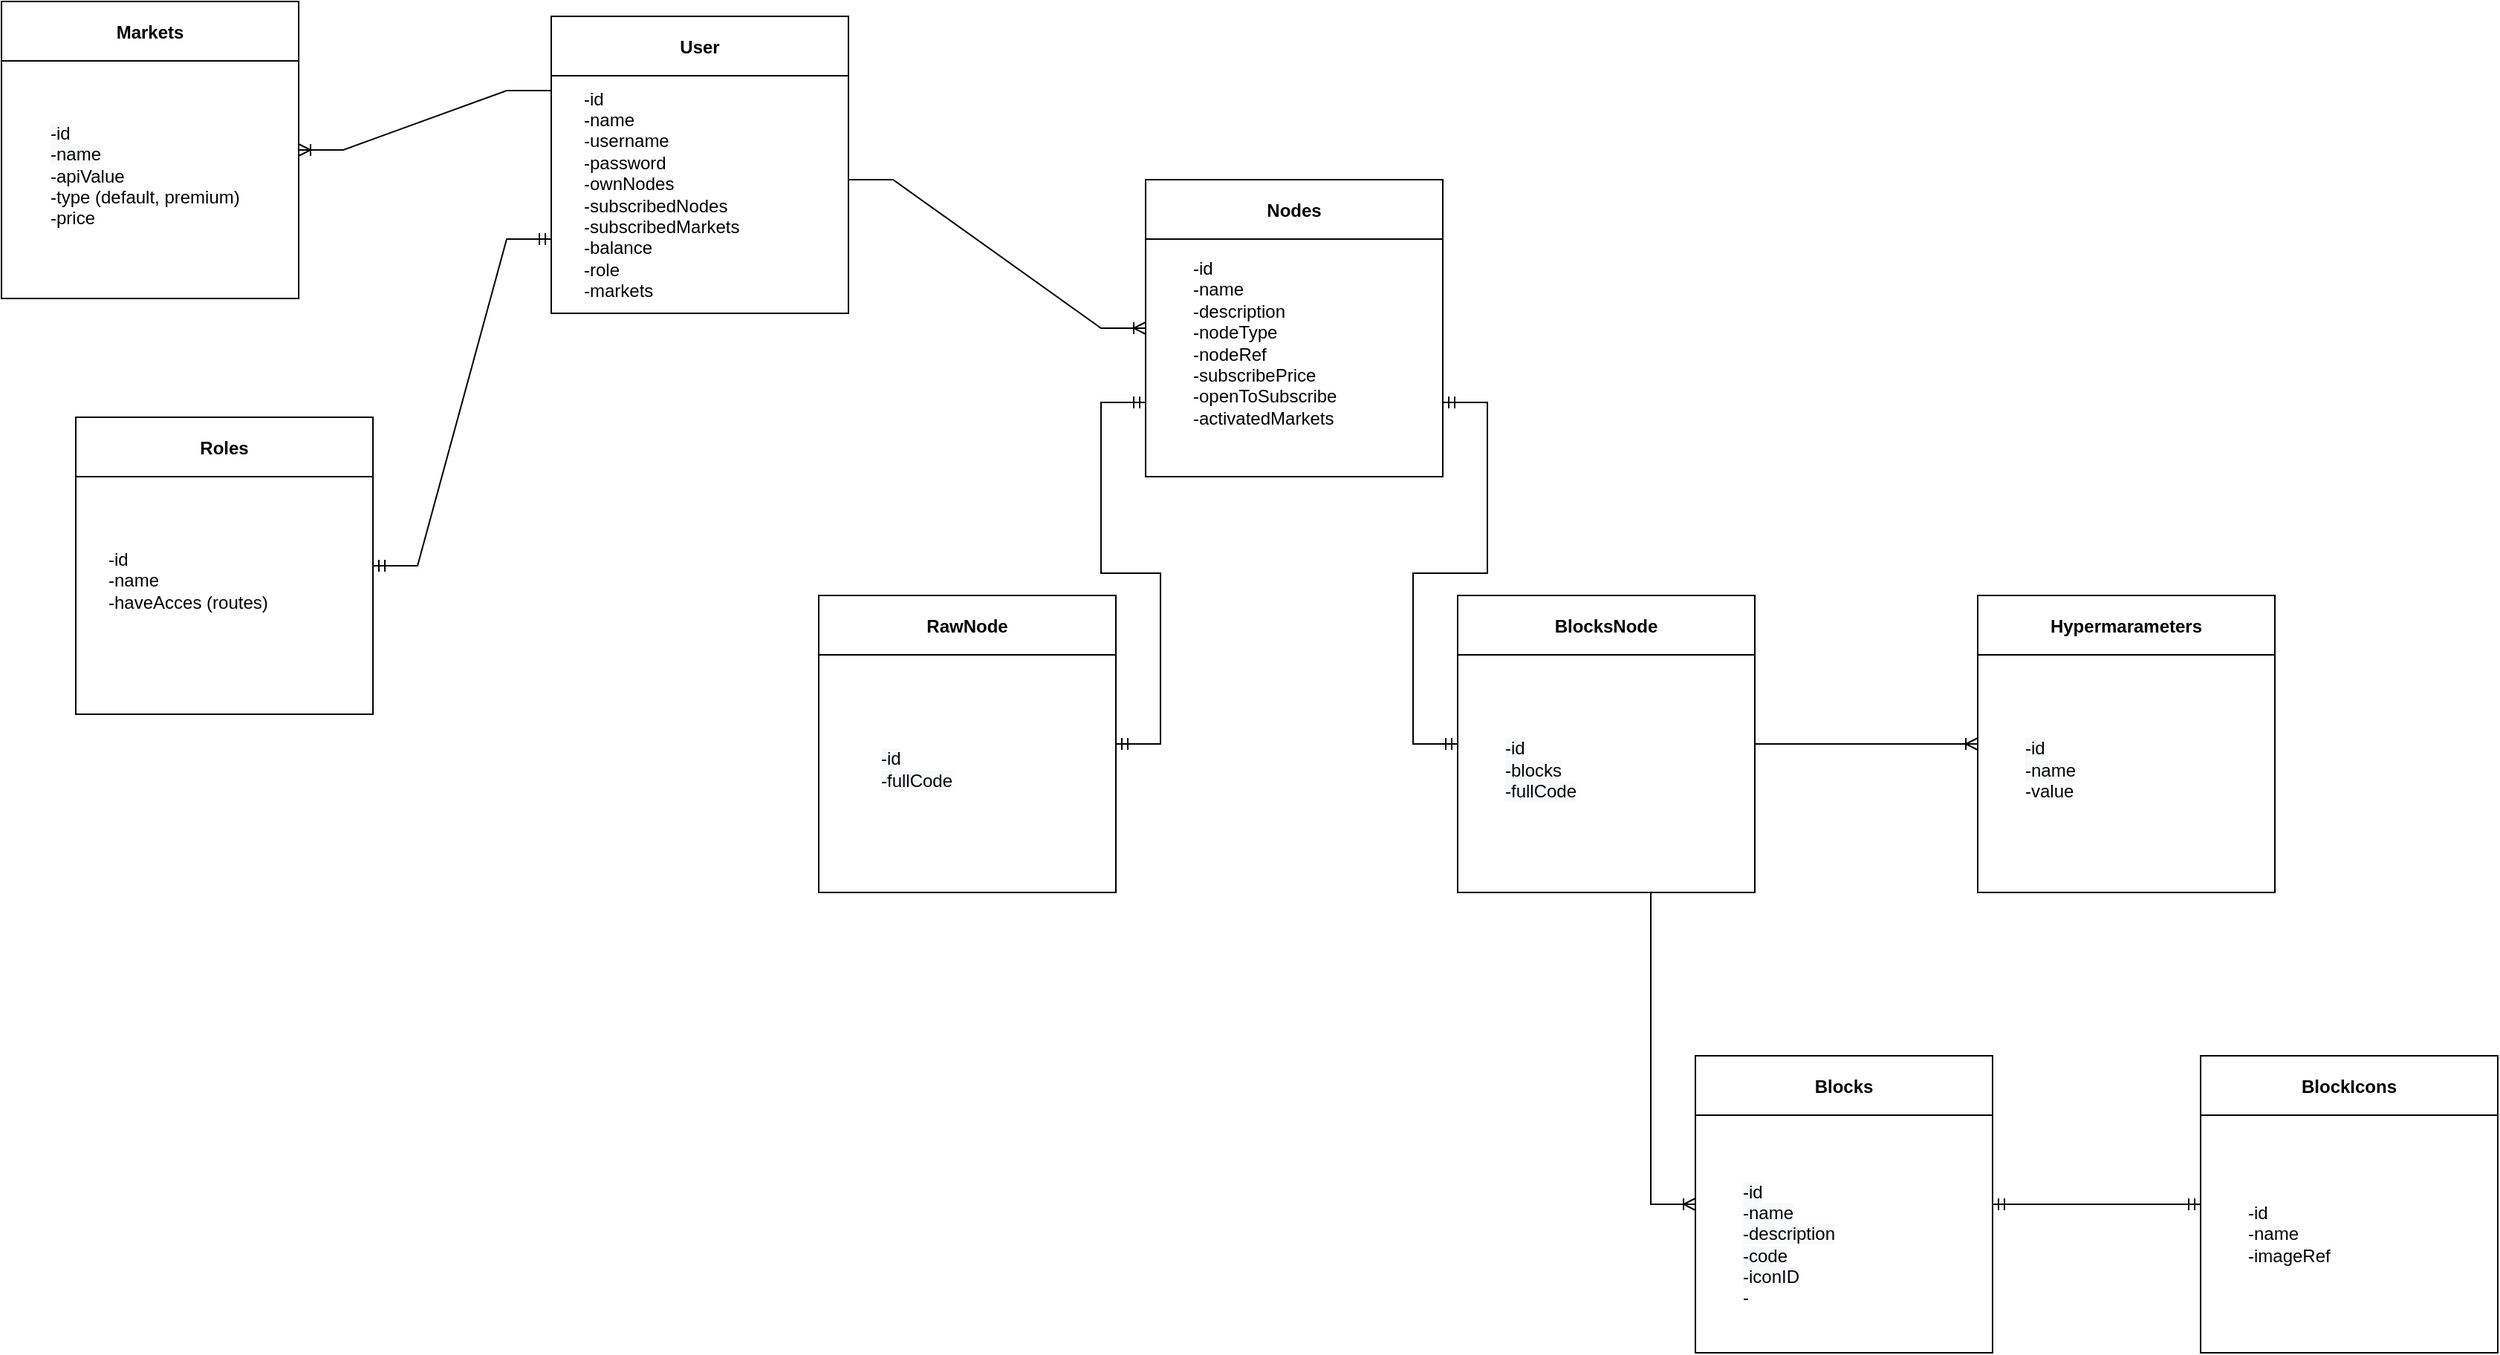 <mxfile version="20.2.7" type="device"><diagram id="1MA1JgAbRvWYXQ7X30O4" name="Page-1"><mxGraphModel dx="2405" dy="1400" grid="1" gridSize="10" guides="1" tooltips="1" connect="1" arrows="1" fold="1" page="1" pageScale="1" pageWidth="4500" pageHeight="4500" math="0" shadow="0"><root><mxCell id="0"/><mxCell id="1" parent="0"/><mxCell id="kykveNz-PSwbmEIrODwh-7" value="User" style="swimlane;startSize=40;" parent="1" vertex="1"><mxGeometry x="1340" y="440" width="200" height="200" as="geometry"/></mxCell><mxCell id="kykveNz-PSwbmEIrODwh-10" value="-id&lt;br&gt;-name&amp;nbsp;&lt;br&gt;-username&lt;br&gt;-password&lt;br&gt;-ownNodes&lt;br&gt;-subscribedNodes&lt;br&gt;-subscribedMarkets&lt;br&gt;-balance&lt;br&gt;-role&lt;br&gt;-markets" style="text;html=1;strokeColor=none;fillColor=none;align=left;verticalAlign=middle;whiteSpace=wrap;rounded=0;" parent="kykveNz-PSwbmEIrODwh-7" vertex="1"><mxGeometry x="20" y="50" width="140" height="140" as="geometry"/></mxCell><mxCell id="kykveNz-PSwbmEIrODwh-8" value="Nodes" style="swimlane;startSize=40;" parent="1" vertex="1"><mxGeometry x="1740" y="550" width="200" height="200" as="geometry"/></mxCell><mxCell id="kykveNz-PSwbmEIrODwh-52" value="-id&lt;br&gt;-name&amp;nbsp;&lt;br&gt;-description&lt;br&gt;-nodeType&lt;br&gt;-nodeRef&lt;br&gt;-subscribePrice&lt;br&gt;-openToSubscribe&lt;br&gt;-activatedMarkets" style="text;html=1;strokeColor=none;fillColor=none;align=left;verticalAlign=middle;whiteSpace=wrap;rounded=0;" parent="kykveNz-PSwbmEIrODwh-8" vertex="1"><mxGeometry x="30" y="50" width="140" height="120" as="geometry"/></mxCell><mxCell id="kykveNz-PSwbmEIrODwh-9" value="Blocks" style="swimlane;startSize=40;" parent="1" vertex="1"><mxGeometry x="2110" y="1140" width="200" height="200" as="geometry"/></mxCell><mxCell id="kykveNz-PSwbmEIrODwh-11" value="&lt;br&gt;&lt;span style=&quot;color: rgb(0, 0, 0); font-family: Helvetica; font-size: 12px; font-style: normal; font-variant-ligatures: normal; font-variant-caps: normal; font-weight: 400; letter-spacing: normal; orphans: 2; text-align: left; text-indent: 0px; text-transform: none; widows: 2; word-spacing: 0px; -webkit-text-stroke-width: 0px; background-color: rgb(248, 249, 250); text-decoration-thickness: initial; text-decoration-style: initial; text-decoration-color: initial; float: none; display: inline !important;&quot;&gt;-id&lt;/span&gt;&lt;br style=&quot;color: rgb(0, 0, 0); font-family: Helvetica; font-size: 12px; font-style: normal; font-variant-ligatures: normal; font-variant-caps: normal; font-weight: 400; letter-spacing: normal; orphans: 2; text-align: left; text-indent: 0px; text-transform: none; widows: 2; word-spacing: 0px; -webkit-text-stroke-width: 0px; background-color: rgb(248, 249, 250); text-decoration-thickness: initial; text-decoration-style: initial; text-decoration-color: initial;&quot;&gt;&lt;span style=&quot;color: rgb(0, 0, 0); font-family: Helvetica; font-size: 12px; font-style: normal; font-variant-ligatures: normal; font-variant-caps: normal; font-weight: 400; letter-spacing: normal; orphans: 2; text-align: left; text-indent: 0px; text-transform: none; widows: 2; word-spacing: 0px; -webkit-text-stroke-width: 0px; background-color: rgb(248, 249, 250); text-decoration-thickness: initial; text-decoration-style: initial; text-decoration-color: initial; float: none; display: inline !important;&quot;&gt;-name&lt;/span&gt;&lt;br style=&quot;color: rgb(0, 0, 0); font-family: Helvetica; font-size: 12px; font-style: normal; font-variant-ligatures: normal; font-variant-caps: normal; font-weight: 400; letter-spacing: normal; orphans: 2; text-align: left; text-indent: 0px; text-transform: none; widows: 2; word-spacing: 0px; -webkit-text-stroke-width: 0px; background-color: rgb(248, 249, 250); text-decoration-thickness: initial; text-decoration-style: initial; text-decoration-color: initial;&quot;&gt;&lt;span style=&quot;color: rgb(0, 0, 0); font-family: Helvetica; font-size: 12px; font-style: normal; font-variant-ligatures: normal; font-variant-caps: normal; font-weight: 400; letter-spacing: normal; orphans: 2; text-align: left; text-indent: 0px; text-transform: none; widows: 2; word-spacing: 0px; -webkit-text-stroke-width: 0px; background-color: rgb(248, 249, 250); text-decoration-thickness: initial; text-decoration-style: initial; text-decoration-color: initial; float: none; display: inline !important;&quot;&gt;-description&lt;/span&gt;&lt;br style=&quot;color: rgb(0, 0, 0); font-family: Helvetica; font-size: 12px; font-style: normal; font-variant-ligatures: normal; font-variant-caps: normal; font-weight: 400; letter-spacing: normal; orphans: 2; text-align: left; text-indent: 0px; text-transform: none; widows: 2; word-spacing: 0px; -webkit-text-stroke-width: 0px; background-color: rgb(248, 249, 250); text-decoration-thickness: initial; text-decoration-style: initial; text-decoration-color: initial;&quot;&gt;&lt;span style=&quot;color: rgb(0, 0, 0); font-family: Helvetica; font-size: 12px; font-style: normal; font-variant-ligatures: normal; font-variant-caps: normal; font-weight: 400; letter-spacing: normal; orphans: 2; text-align: left; text-indent: 0px; text-transform: none; widows: 2; word-spacing: 0px; -webkit-text-stroke-width: 0px; background-color: rgb(248, 249, 250); text-decoration-thickness: initial; text-decoration-style: initial; text-decoration-color: initial; float: none; display: inline !important;&quot;&gt;-code&lt;/span&gt;&lt;br style=&quot;color: rgb(0, 0, 0); font-family: Helvetica; font-size: 12px; font-style: normal; font-variant-ligatures: normal; font-variant-caps: normal; font-weight: 400; letter-spacing: normal; orphans: 2; text-align: left; text-indent: 0px; text-transform: none; widows: 2; word-spacing: 0px; -webkit-text-stroke-width: 0px; background-color: rgb(248, 249, 250); text-decoration-thickness: initial; text-decoration-style: initial; text-decoration-color: initial;&quot;&gt;&lt;span style=&quot;color: rgb(0, 0, 0); font-family: Helvetica; font-size: 12px; font-style: normal; font-variant-ligatures: normal; font-variant-caps: normal; font-weight: 400; letter-spacing: normal; orphans: 2; text-align: left; text-indent: 0px; text-transform: none; widows: 2; word-spacing: 0px; -webkit-text-stroke-width: 0px; background-color: rgb(248, 249, 250); text-decoration-thickness: initial; text-decoration-style: initial; text-decoration-color: initial; float: none; display: inline !important;&quot;&gt;-iconID&lt;br&gt;&lt;/span&gt;-&lt;br&gt;" style="text;html=1;strokeColor=none;fillColor=none;align=left;verticalAlign=middle;whiteSpace=wrap;rounded=0;" parent="kykveNz-PSwbmEIrODwh-9" vertex="1"><mxGeometry x="30" y="60" width="140" height="120" as="geometry"/></mxCell><mxCell id="kykveNz-PSwbmEIrODwh-12" value="BlockIcons" style="swimlane;startSize=40;" parent="1" vertex="1"><mxGeometry x="2450" y="1140" width="200" height="200" as="geometry"/></mxCell><mxCell id="kykveNz-PSwbmEIrODwh-13" value="-id&lt;br&gt;-name&lt;br&gt;-imageRef" style="text;html=1;strokeColor=none;fillColor=none;align=left;verticalAlign=middle;whiteSpace=wrap;rounded=0;" parent="kykveNz-PSwbmEIrODwh-12" vertex="1"><mxGeometry x="30" y="60" width="140" height="120" as="geometry"/></mxCell><mxCell id="kykveNz-PSwbmEIrODwh-44" value="" style="edgeStyle=entityRelationEdgeStyle;fontSize=12;html=1;endArrow=ERmandOne;startArrow=ERmandOne;rounded=0;entryX=0;entryY=0.5;entryDx=0;entryDy=0;exitX=1;exitY=0.5;exitDx=0;exitDy=0;" parent="1" source="kykveNz-PSwbmEIrODwh-9" target="kykveNz-PSwbmEIrODwh-12" edge="1"><mxGeometry width="100" height="100" relative="1" as="geometry"><mxPoint x="2260" y="1370" as="sourcePoint"/><mxPoint x="2470" y="1270" as="targetPoint"/></mxGeometry></mxCell><mxCell id="kykveNz-PSwbmEIrODwh-45" value="RawNode" style="swimlane;startSize=40;" parent="1" vertex="1"><mxGeometry x="1520" y="830" width="200" height="200" as="geometry"/></mxCell><mxCell id="kykveNz-PSwbmEIrODwh-50" value="&lt;br&gt;&lt;span style=&quot;color: rgb(0, 0, 0); font-family: Helvetica; font-size: 12px; font-style: normal; font-variant-ligatures: normal; font-variant-caps: normal; font-weight: 400; letter-spacing: normal; orphans: 2; text-align: left; text-indent: 0px; text-transform: none; widows: 2; word-spacing: 0px; -webkit-text-stroke-width: 0px; background-color: rgb(248, 249, 250); text-decoration-thickness: initial; text-decoration-style: initial; text-decoration-color: initial; float: none; display: inline !important;&quot;&gt;-id&lt;/span&gt;&lt;br style=&quot;color: rgb(0, 0, 0); font-family: Helvetica; font-size: 12px; font-style: normal; font-variant-ligatures: normal; font-variant-caps: normal; font-weight: 400; letter-spacing: normal; orphans: 2; text-align: left; text-indent: 0px; text-transform: none; widows: 2; word-spacing: 0px; -webkit-text-stroke-width: 0px; background-color: rgb(248, 249, 250); text-decoration-thickness: initial; text-decoration-style: initial; text-decoration-color: initial;&quot;&gt;&lt;span style=&quot;color: rgb(0, 0, 0); font-family: Helvetica; font-size: 12px; font-style: normal; font-variant-ligatures: normal; font-variant-caps: normal; font-weight: 400; letter-spacing: normal; orphans: 2; text-align: left; text-indent: 0px; text-transform: none; widows: 2; word-spacing: 0px; -webkit-text-stroke-width: 0px; background-color: rgb(248, 249, 250); text-decoration-thickness: initial; text-decoration-style: initial; text-decoration-color: initial; float: none; display: inline !important;&quot;&gt;-fullCode&lt;/span&gt;" style="text;html=1;strokeColor=none;fillColor=none;align=left;verticalAlign=middle;whiteSpace=wrap;rounded=0;" parent="kykveNz-PSwbmEIrODwh-45" vertex="1"><mxGeometry x="40" y="50" width="140" height="120" as="geometry"/></mxCell><mxCell id="kykveNz-PSwbmEIrODwh-46" value="BlocksNode" style="swimlane;startSize=40;" parent="1" vertex="1"><mxGeometry x="1950" y="830" width="200" height="200" as="geometry"/></mxCell><mxCell id="kykveNz-PSwbmEIrODwh-49" value="&lt;br&gt;&lt;span style=&quot;color: rgb(0, 0, 0); font-family: Helvetica; font-size: 12px; font-style: normal; font-variant-ligatures: normal; font-variant-caps: normal; font-weight: 400; letter-spacing: normal; orphans: 2; text-align: left; text-indent: 0px; text-transform: none; widows: 2; word-spacing: 0px; -webkit-text-stroke-width: 0px; background-color: rgb(248, 249, 250); text-decoration-thickness: initial; text-decoration-style: initial; text-decoration-color: initial; float: none; display: inline !important;&quot;&gt;-id&lt;/span&gt;&lt;br style=&quot;color: rgb(0, 0, 0); font-family: Helvetica; font-size: 12px; font-style: normal; font-variant-ligatures: normal; font-variant-caps: normal; font-weight: 400; letter-spacing: normal; orphans: 2; text-align: left; text-indent: 0px; text-transform: none; widows: 2; word-spacing: 0px; -webkit-text-stroke-width: 0px; background-color: rgb(248, 249, 250); text-decoration-thickness: initial; text-decoration-style: initial; text-decoration-color: initial;&quot;&gt;&lt;span style=&quot;color: rgb(0, 0, 0); font-family: Helvetica; font-size: 12px; font-style: normal; font-variant-ligatures: normal; font-variant-caps: normal; font-weight: 400; letter-spacing: normal; orphans: 2; text-align: left; text-indent: 0px; text-transform: none; widows: 2; word-spacing: 0px; -webkit-text-stroke-width: 0px; background-color: rgb(248, 249, 250); text-decoration-thickness: initial; text-decoration-style: initial; text-decoration-color: initial; float: none; display: inline !important;&quot;&gt;-blocks&lt;/span&gt;&lt;br style=&quot;color: rgb(0, 0, 0); font-family: Helvetica; font-size: 12px; font-style: normal; font-variant-ligatures: normal; font-variant-caps: normal; font-weight: 400; letter-spacing: normal; orphans: 2; text-align: left; text-indent: 0px; text-transform: none; widows: 2; word-spacing: 0px; -webkit-text-stroke-width: 0px; background-color: rgb(248, 249, 250); text-decoration-thickness: initial; text-decoration-style: initial; text-decoration-color: initial;&quot;&gt;&lt;span style=&quot;color: rgb(0, 0, 0); font-family: Helvetica; font-size: 12px; font-style: normal; font-variant-ligatures: normal; font-variant-caps: normal; font-weight: 400; letter-spacing: normal; orphans: 2; text-align: left; text-indent: 0px; text-transform: none; widows: 2; word-spacing: 0px; -webkit-text-stroke-width: 0px; background-color: rgb(248, 249, 250); text-decoration-thickness: initial; text-decoration-style: initial; text-decoration-color: initial; float: none; display: inline !important;&quot;&gt;-fullCode&lt;/span&gt;" style="text;html=1;strokeColor=none;fillColor=none;align=left;verticalAlign=middle;whiteSpace=wrap;rounded=0;" parent="kykveNz-PSwbmEIrODwh-46" vertex="1"><mxGeometry x="30" y="50" width="140" height="120" as="geometry"/></mxCell><mxCell id="kykveNz-PSwbmEIrODwh-47" value="" style="edgeStyle=entityRelationEdgeStyle;fontSize=12;html=1;endArrow=ERoneToMany;rounded=0;exitX=0.5;exitY=1;exitDx=0;exitDy=0;entryX=0;entryY=0.5;entryDx=0;entryDy=0;" parent="1" source="kykveNz-PSwbmEIrODwh-46" target="kykveNz-PSwbmEIrODwh-9" edge="1"><mxGeometry width="100" height="100" relative="1" as="geometry"><mxPoint x="1950" y="1360" as="sourcePoint"/><mxPoint x="2120" y="1250" as="targetPoint"/></mxGeometry></mxCell><mxCell id="kykveNz-PSwbmEIrODwh-51" value="" style="edgeStyle=entityRelationEdgeStyle;fontSize=12;html=1;endArrow=ERoneToMany;rounded=0;entryX=0;entryY=0.5;entryDx=0;entryDy=0;" parent="1" target="kykveNz-PSwbmEIrODwh-8" edge="1"><mxGeometry width="100" height="100" relative="1" as="geometry"><mxPoint x="1540" y="550" as="sourcePoint"/><mxPoint x="2150" y="1250" as="targetPoint"/></mxGeometry></mxCell><mxCell id="kykveNz-PSwbmEIrODwh-53" value="" style="edgeStyle=entityRelationEdgeStyle;fontSize=12;html=1;endArrow=ERmandOne;startArrow=ERmandOne;rounded=0;entryX=0;entryY=0.75;entryDx=0;entryDy=0;exitX=1;exitY=0.5;exitDx=0;exitDy=0;" parent="1" source="kykveNz-PSwbmEIrODwh-45" target="kykveNz-PSwbmEIrODwh-8" edge="1"><mxGeometry width="100" height="100" relative="1" as="geometry"><mxPoint x="1780" y="830" as="sourcePoint"/><mxPoint x="1720" y="700" as="targetPoint"/></mxGeometry></mxCell><mxCell id="kykveNz-PSwbmEIrODwh-54" value="" style="edgeStyle=entityRelationEdgeStyle;fontSize=12;html=1;endArrow=ERmandOne;startArrow=ERmandOne;rounded=0;entryX=1;entryY=0.75;entryDx=0;entryDy=0;exitX=0;exitY=0.5;exitDx=0;exitDy=0;" parent="1" source="kykveNz-PSwbmEIrODwh-46" target="kykveNz-PSwbmEIrODwh-8" edge="1"><mxGeometry width="100" height="100" relative="1" as="geometry"><mxPoint x="1890" y="970" as="sourcePoint"/><mxPoint x="1920" y="790" as="targetPoint"/></mxGeometry></mxCell><mxCell id="kykveNz-PSwbmEIrODwh-55" value="Hypermarameters" style="swimlane;startSize=40;" parent="1" vertex="1"><mxGeometry x="2300" y="830" width="200" height="200" as="geometry"/></mxCell><mxCell id="kykveNz-PSwbmEIrODwh-56" value="&lt;br&gt;&lt;span style=&quot;color: rgb(0, 0, 0); font-family: Helvetica; font-size: 12px; font-style: normal; font-variant-ligatures: normal; font-variant-caps: normal; font-weight: 400; letter-spacing: normal; orphans: 2; text-align: left; text-indent: 0px; text-transform: none; widows: 2; word-spacing: 0px; -webkit-text-stroke-width: 0px; background-color: rgb(248, 249, 250); text-decoration-thickness: initial; text-decoration-style: initial; text-decoration-color: initial; float: none; display: inline !important;&quot;&gt;-id&lt;/span&gt;&lt;br style=&quot;color: rgb(0, 0, 0); font-family: Helvetica; font-size: 12px; font-style: normal; font-variant-ligatures: normal; font-variant-caps: normal; font-weight: 400; letter-spacing: normal; orphans: 2; text-align: left; text-indent: 0px; text-transform: none; widows: 2; word-spacing: 0px; -webkit-text-stroke-width: 0px; background-color: rgb(248, 249, 250); text-decoration-thickness: initial; text-decoration-style: initial; text-decoration-color: initial;&quot;&gt;&lt;span style=&quot;color: rgb(0, 0, 0); font-family: Helvetica; font-size: 12px; font-style: normal; font-variant-ligatures: normal; font-variant-caps: normal; font-weight: 400; letter-spacing: normal; orphans: 2; text-align: left; text-indent: 0px; text-transform: none; widows: 2; word-spacing: 0px; -webkit-text-stroke-width: 0px; background-color: rgb(248, 249, 250); text-decoration-thickness: initial; text-decoration-style: initial; text-decoration-color: initial; float: none; display: inline !important;&quot;&gt;-name&lt;/span&gt;&lt;br style=&quot;color: rgb(0, 0, 0); font-family: Helvetica; font-size: 12px; font-style: normal; font-variant-ligatures: normal; font-variant-caps: normal; font-weight: 400; letter-spacing: normal; orphans: 2; text-align: left; text-indent: 0px; text-transform: none; widows: 2; word-spacing: 0px; -webkit-text-stroke-width: 0px; background-color: rgb(248, 249, 250); text-decoration-thickness: initial; text-decoration-style: initial; text-decoration-color: initial;&quot;&gt;-value" style="text;html=1;strokeColor=none;fillColor=none;align=left;verticalAlign=middle;whiteSpace=wrap;rounded=0;" parent="kykveNz-PSwbmEIrODwh-55" vertex="1"><mxGeometry x="30" y="50" width="140" height="120" as="geometry"/></mxCell><mxCell id="kykveNz-PSwbmEIrODwh-57" value="" style="edgeStyle=entityRelationEdgeStyle;fontSize=12;html=1;endArrow=ERoneToMany;rounded=0;exitX=1;exitY=0.5;exitDx=0;exitDy=0;entryX=0;entryY=0.5;entryDx=0;entryDy=0;" parent="1" source="kykveNz-PSwbmEIrODwh-46" target="kykveNz-PSwbmEIrODwh-55" edge="1"><mxGeometry width="100" height="100" relative="1" as="geometry"><mxPoint x="2060" y="1040" as="sourcePoint"/><mxPoint x="2120" y="1250" as="targetPoint"/></mxGeometry></mxCell><mxCell id="kykveNz-PSwbmEIrODwh-62" value="Roles" style="swimlane;startSize=40;" parent="1" vertex="1"><mxGeometry x="1020" y="710" width="200" height="200" as="geometry"/></mxCell><mxCell id="kykveNz-PSwbmEIrODwh-63" value="-id&lt;br&gt;-name&lt;br&gt;-haveAcces (routes)" style="text;html=1;strokeColor=none;fillColor=none;align=left;verticalAlign=middle;whiteSpace=wrap;rounded=0;" parent="kykveNz-PSwbmEIrODwh-62" vertex="1"><mxGeometry x="20" y="50" width="140" height="120" as="geometry"/></mxCell><mxCell id="kykveNz-PSwbmEIrODwh-64" value="" style="edgeStyle=entityRelationEdgeStyle;fontSize=12;html=1;endArrow=ERmandOne;startArrow=ERmandOne;rounded=0;exitX=1;exitY=0.5;exitDx=0;exitDy=0;entryX=0;entryY=0.75;entryDx=0;entryDy=0;" parent="1" source="kykveNz-PSwbmEIrODwh-62" target="kykveNz-PSwbmEIrODwh-7" edge="1"><mxGeometry width="100" height="100" relative="1" as="geometry"><mxPoint x="1250" y="770" as="sourcePoint"/><mxPoint x="1340" y="570" as="targetPoint"/></mxGeometry></mxCell><mxCell id="Hy0oKax1EqvkkqxWh5x--1" value="Markets" style="swimlane;startSize=40;" vertex="1" parent="1"><mxGeometry x="970" y="430" width="200" height="200" as="geometry"/></mxCell><mxCell id="Hy0oKax1EqvkkqxWh5x--2" value="&lt;br&gt;&lt;span style=&quot;color: rgb(0, 0, 0); font-family: Helvetica; font-size: 12px; font-style: normal; font-variant-ligatures: normal; font-variant-caps: normal; font-weight: 400; letter-spacing: normal; orphans: 2; text-align: left; text-indent: 0px; text-transform: none; widows: 2; word-spacing: 0px; -webkit-text-stroke-width: 0px; background-color: rgb(248, 249, 250); text-decoration-thickness: initial; text-decoration-style: initial; text-decoration-color: initial; float: none; display: inline !important;&quot;&gt;-id&lt;/span&gt;&lt;br style=&quot;color: rgb(0, 0, 0); font-family: Helvetica; font-size: 12px; font-style: normal; font-variant-ligatures: normal; font-variant-caps: normal; font-weight: 400; letter-spacing: normal; orphans: 2; text-align: left; text-indent: 0px; text-transform: none; widows: 2; word-spacing: 0px; -webkit-text-stroke-width: 0px; background-color: rgb(248, 249, 250); text-decoration-thickness: initial; text-decoration-style: initial; text-decoration-color: initial;&quot;&gt;&lt;span style=&quot;color: rgb(0, 0, 0); font-family: Helvetica; font-size: 12px; font-style: normal; font-variant-ligatures: normal; font-variant-caps: normal; font-weight: 400; letter-spacing: normal; orphans: 2; text-align: left; text-indent: 0px; text-transform: none; widows: 2; word-spacing: 0px; -webkit-text-stroke-width: 0px; background-color: rgb(248, 249, 250); text-decoration-thickness: initial; text-decoration-style: initial; text-decoration-color: initial; float: none; display: inline !important;&quot;&gt;-name&lt;/span&gt;&lt;br style=&quot;color: rgb(0, 0, 0); font-family: Helvetica; font-size: 12px; font-style: normal; font-variant-ligatures: normal; font-variant-caps: normal; font-weight: 400; letter-spacing: normal; orphans: 2; text-align: left; text-indent: 0px; text-transform: none; widows: 2; word-spacing: 0px; -webkit-text-stroke-width: 0px; background-color: rgb(248, 249, 250); text-decoration-thickness: initial; text-decoration-style: initial; text-decoration-color: initial;&quot;&gt;-apiValue&lt;br&gt;-type (default, premium)&lt;br&gt;-price&lt;br&gt;" style="text;html=1;strokeColor=none;fillColor=none;align=left;verticalAlign=middle;whiteSpace=wrap;rounded=0;" vertex="1" parent="Hy0oKax1EqvkkqxWh5x--1"><mxGeometry x="31" y="50" width="140" height="120" as="geometry"/></mxCell><mxCell id="Hy0oKax1EqvkkqxWh5x--7" value="" style="edgeStyle=entityRelationEdgeStyle;fontSize=12;html=1;endArrow=ERoneToMany;rounded=0;entryX=1;entryY=0.5;entryDx=0;entryDy=0;exitX=0;exitY=0.25;exitDx=0;exitDy=0;" edge="1" parent="1" source="kykveNz-PSwbmEIrODwh-7" target="Hy0oKax1EqvkkqxWh5x--1"><mxGeometry width="100" height="100" relative="1" as="geometry"><mxPoint x="1270" y="530" as="sourcePoint"/><mxPoint x="1140" y="640" as="targetPoint"/></mxGeometry></mxCell></root></mxGraphModel></diagram></mxfile>